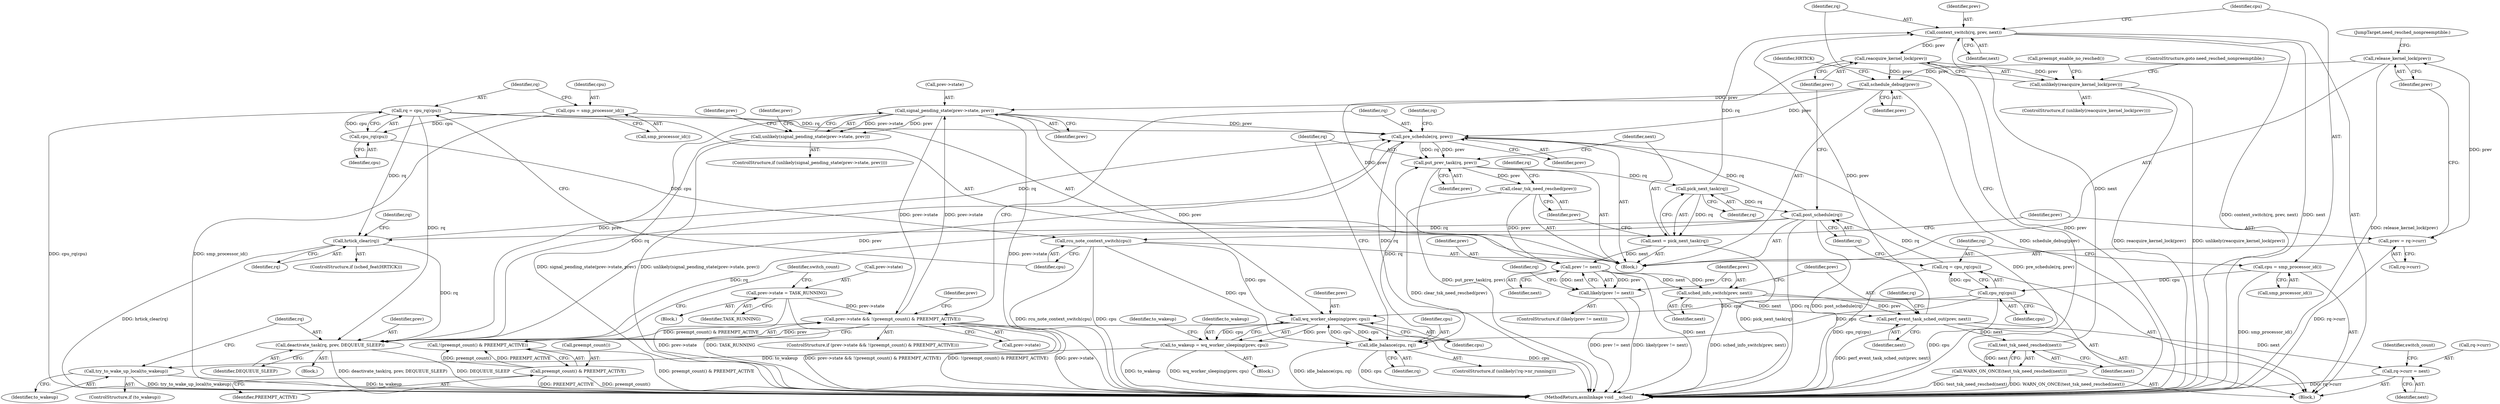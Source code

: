 digraph "0_linux_f26f9aff6aaf67e9a430d16c266f91b13a5bff64_2@pointer" {
"1000253" [label="(Call,context_switch(rq, prev, next))"];
"1000217" [label="(Call,pick_next_task(rq))"];
"1000212" [label="(Call,put_prev_task(rq, prev))"];
"1000200" [label="(Call,pre_schedule(rq, prev))"];
"1000116" [label="(Call,rq = cpu_rq(cpu))"];
"1000118" [label="(Call,cpu_rq(cpu))"];
"1000113" [label="(Call,cpu = smp_processor_id())"];
"1000190" [label="(Call,deactivate_task(rq, prev, DEQUEUE_SLEEP))"];
"1000135" [label="(Call,hrtick_clear(rq))"];
"1000270" [label="(Call,post_schedule(rq))"];
"1000260" [label="(Call,rq = cpu_rq(cpu))"];
"1000262" [label="(Call,cpu_rq(cpu))"];
"1000257" [label="(Call,cpu = smp_processor_id())"];
"1000160" [label="(Call,signal_pending_state(prev->state, prev))"];
"1000149" [label="(Call,prev->state && !(preempt_count() & PREEMPT_ACTIVE))"];
"1000166" [label="(Call,prev->state = TASK_RUNNING)"];
"1000153" [label="(Call,!(preempt_count() & PREEMPT_ACTIVE))"];
"1000154" [label="(Call,preempt_count() & PREEMPT_ACTIVE)"];
"1000130" [label="(Call,schedule_debug(prev))"];
"1000274" [label="(Call,reacquire_kernel_lock(prev))"];
"1000253" [label="(Call,context_switch(rq, prev, next))"];
"1000235" [label="(Call,perf_event_task_sched_out(prev, next))"];
"1000232" [label="(Call,sched_info_switch(prev, next))"];
"1000228" [label="(Call,prev != next)"];
"1000219" [label="(Call,clear_tsk_need_resched(prev))"];
"1000215" [label="(Call,next = pick_next_task(rq))"];
"1000251" [label="(Call,test_tsk_need_resched(next))"];
"1000127" [label="(Call,release_kernel_lock(prev))"];
"1000122" [label="(Call,prev = rq->curr)"];
"1000183" [label="(Call,wq_worker_sleeping(prev, cpu))"];
"1000209" [label="(Call,idle_balance(cpu, rq))"];
"1000120" [label="(Call,rcu_note_context_switch(cpu))"];
"1000159" [label="(Call,unlikely(signal_pending_state(prev->state, prev)))"];
"1000181" [label="(Call,to_wakeup = wq_worker_sleeping(prev, cpu))"];
"1000188" [label="(Call,try_to_wake_up_local(to_wakeup))"];
"1000227" [label="(Call,likely(prev != next))"];
"1000242" [label="(Call,rq->curr = next)"];
"1000250" [label="(Call,WARN_ON_ONCE(test_tsk_need_resched(next)))"];
"1000273" [label="(Call,unlikely(reacquire_kernel_lock(prev)))"];
"1000148" [label="(ControlStructure,if (prev->state && !(preempt_count() & PREEMPT_ACTIVE)))"];
"1000179" [label="(Block,)"];
"1000227" [label="(Call,likely(prev != next))"];
"1000273" [label="(Call,unlikely(reacquire_kernel_lock(prev)))"];
"1000193" [label="(Identifier,DEQUEUE_SLEEP)"];
"1000165" [label="(Block,)"];
"1000116" [label="(Call,rq = cpu_rq(cpu))"];
"1000272" [label="(ControlStructure,if (unlikely(reacquire_kernel_lock(prev))))"];
"1000230" [label="(Identifier,next)"];
"1000275" [label="(Identifier,prev)"];
"1000209" [label="(Call,idle_balance(cpu, rq))"];
"1000235" [label="(Call,perf_event_task_sched_out(prev, next))"];
"1000124" [label="(Call,rq->curr)"];
"1000185" [label="(Identifier,cpu)"];
"1000118" [label="(Call,cpu_rq(cpu))"];
"1000150" [label="(Call,prev->state)"];
"1000277" [label="(Call,preempt_enable_no_resched())"];
"1000182" [label="(Identifier,to_wakeup)"];
"1000255" [label="(Identifier,prev)"];
"1000218" [label="(Identifier,rq)"];
"1000190" [label="(Call,deactivate_task(rq, prev, DEQUEUE_SLEEP))"];
"1000223" [label="(Identifier,rq)"];
"1000129" [label="(JumpTarget,need_resched_nonpreemptible:)"];
"1000162" [label="(Identifier,prev)"];
"1000232" [label="(Call,sched_info_switch(prev, next))"];
"1000160" [label="(Call,signal_pending_state(prev->state, prev))"];
"1000263" [label="(Identifier,cpu)"];
"1000217" [label="(Call,pick_next_task(rq))"];
"1000167" [label="(Call,prev->state)"];
"1000123" [label="(Identifier,prev)"];
"1000260" [label="(Call,rq = cpu_rq(cpu))"];
"1000262" [label="(Call,cpu_rq(cpu))"];
"1000161" [label="(Call,prev->state)"];
"1000215" [label="(Call,next = pick_next_task(rq))"];
"1000127" [label="(Call,release_kernel_lock(prev))"];
"1000181" [label="(Call,to_wakeup = wq_worker_sleeping(prev, cpu))"];
"1000212" [label="(Call,put_prev_task(rq, prev))"];
"1000191" [label="(Identifier,rq)"];
"1000261" [label="(Identifier,rq)"];
"1000281" [label="(MethodReturn,asmlinkage void __sched)"];
"1000195" [label="(Identifier,switch_count)"];
"1000164" [label="(Identifier,prev)"];
"1000237" [label="(Identifier,next)"];
"1000156" [label="(Identifier,PREEMPT_ACTIVE)"];
"1000203" [label="(ControlStructure,if (unlikely(!rq->nr_running)))"];
"1000170" [label="(Identifier,TASK_RUNNING)"];
"1000192" [label="(Identifier,prev)"];
"1000251" [label="(Call,test_tsk_need_resched(next))"];
"1000140" [label="(Identifier,rq)"];
"1000256" [label="(Identifier,next)"];
"1000236" [label="(Identifier,prev)"];
"1000158" [label="(ControlStructure,if (unlikely(signal_pending_state(prev->state, prev))))"];
"1000242" [label="(Call,rq->curr = next)"];
"1000202" [label="(Identifier,prev)"];
"1000153" [label="(Call,!(preempt_count() & PREEMPT_ACTIVE))"];
"1000155" [label="(Call,preempt_count())"];
"1000149" [label="(Call,prev->state && !(preempt_count() & PREEMPT_ACTIVE))"];
"1000122" [label="(Call,prev = rq->curr)"];
"1000249" [label="(Identifier,switch_count)"];
"1000210" [label="(Identifier,cpu)"];
"1000154" [label="(Call,preempt_count() & PREEMPT_ACTIVE)"];
"1000130" [label="(Call,schedule_debug(prev))"];
"1000258" [label="(Identifier,cpu)"];
"1000270" [label="(Call,post_schedule(rq))"];
"1000201" [label="(Identifier,rq)"];
"1000114" [label="(Identifier,cpu)"];
"1000134" [label="(Identifier,HRTICK)"];
"1000268" [label="(Identifier,rq)"];
"1000214" [label="(Identifier,prev)"];
"1000228" [label="(Call,prev != next)"];
"1000113" [label="(Call,cpu = smp_processor_id())"];
"1000219" [label="(Call,clear_tsk_need_resched(prev))"];
"1000117" [label="(Identifier,rq)"];
"1000229" [label="(Identifier,prev)"];
"1000252" [label="(Identifier,next)"];
"1000240" [label="(Identifier,rq)"];
"1000246" [label="(Identifier,next)"];
"1000243" [label="(Call,rq->curr)"];
"1000120" [label="(Call,rcu_note_context_switch(cpu))"];
"1000115" [label="(Call,smp_processor_id())"];
"1000189" [label="(Identifier,to_wakeup)"];
"1000231" [label="(Block,)"];
"1000159" [label="(Call,unlikely(signal_pending_state(prev->state, prev)))"];
"1000259" [label="(Call,smp_processor_id())"];
"1000121" [label="(Identifier,cpu)"];
"1000119" [label="(Identifier,cpu)"];
"1000183" [label="(Call,wq_worker_sleeping(prev, cpu))"];
"1000257" [label="(Call,cpu = smp_processor_id())"];
"1000233" [label="(Identifier,prev)"];
"1000128" [label="(Identifier,prev)"];
"1000211" [label="(Identifier,rq)"];
"1000271" [label="(Identifier,rq)"];
"1000166" [label="(Call,prev->state = TASK_RUNNING)"];
"1000186" [label="(ControlStructure,if (to_wakeup))"];
"1000136" [label="(Identifier,rq)"];
"1000184" [label="(Identifier,prev)"];
"1000213" [label="(Identifier,rq)"];
"1000172" [label="(Block,)"];
"1000226" [label="(ControlStructure,if (likely(prev != next)))"];
"1000274" [label="(Call,reacquire_kernel_lock(prev))"];
"1000216" [label="(Identifier,next)"];
"1000132" [label="(ControlStructure,if (sched_feat(HRTICK)))"];
"1000188" [label="(Call,try_to_wake_up_local(to_wakeup))"];
"1000234" [label="(Identifier,next)"];
"1000187" [label="(Identifier,to_wakeup)"];
"1000131" [label="(Identifier,prev)"];
"1000200" [label="(Call,pre_schedule(rq, prev))"];
"1000220" [label="(Identifier,prev)"];
"1000276" [label="(ControlStructure,goto need_resched_nonpreemptible;)"];
"1000207" [label="(Identifier,rq)"];
"1000176" [label="(Identifier,prev)"];
"1000253" [label="(Call,context_switch(rq, prev, next))"];
"1000135" [label="(Call,hrtick_clear(rq))"];
"1000168" [label="(Identifier,prev)"];
"1000250" [label="(Call,WARN_ON_ONCE(test_tsk_need_resched(next)))"];
"1000254" [label="(Identifier,rq)"];
"1000105" [label="(Block,)"];
"1000253" -> "1000231"  [label="AST: "];
"1000253" -> "1000256"  [label="CFG: "];
"1000254" -> "1000253"  [label="AST: "];
"1000255" -> "1000253"  [label="AST: "];
"1000256" -> "1000253"  [label="AST: "];
"1000258" -> "1000253"  [label="CFG: "];
"1000253" -> "1000281"  [label="DDG: context_switch(rq, prev, next)"];
"1000253" -> "1000281"  [label="DDG: next"];
"1000217" -> "1000253"  [label="DDG: rq"];
"1000235" -> "1000253"  [label="DDG: prev"];
"1000251" -> "1000253"  [label="DDG: next"];
"1000253" -> "1000274"  [label="DDG: prev"];
"1000217" -> "1000215"  [label="AST: "];
"1000217" -> "1000218"  [label="CFG: "];
"1000218" -> "1000217"  [label="AST: "];
"1000215" -> "1000217"  [label="CFG: "];
"1000217" -> "1000215"  [label="DDG: rq"];
"1000212" -> "1000217"  [label="DDG: rq"];
"1000217" -> "1000270"  [label="DDG: rq"];
"1000212" -> "1000105"  [label="AST: "];
"1000212" -> "1000214"  [label="CFG: "];
"1000213" -> "1000212"  [label="AST: "];
"1000214" -> "1000212"  [label="AST: "];
"1000216" -> "1000212"  [label="CFG: "];
"1000212" -> "1000281"  [label="DDG: put_prev_task(rq, prev)"];
"1000200" -> "1000212"  [label="DDG: rq"];
"1000200" -> "1000212"  [label="DDG: prev"];
"1000209" -> "1000212"  [label="DDG: rq"];
"1000212" -> "1000219"  [label="DDG: prev"];
"1000200" -> "1000105"  [label="AST: "];
"1000200" -> "1000202"  [label="CFG: "];
"1000201" -> "1000200"  [label="AST: "];
"1000202" -> "1000200"  [label="AST: "];
"1000207" -> "1000200"  [label="CFG: "];
"1000200" -> "1000281"  [label="DDG: pre_schedule(rq, prev)"];
"1000116" -> "1000200"  [label="DDG: rq"];
"1000190" -> "1000200"  [label="DDG: rq"];
"1000190" -> "1000200"  [label="DDG: prev"];
"1000135" -> "1000200"  [label="DDG: rq"];
"1000270" -> "1000200"  [label="DDG: rq"];
"1000160" -> "1000200"  [label="DDG: prev"];
"1000130" -> "1000200"  [label="DDG: prev"];
"1000200" -> "1000209"  [label="DDG: rq"];
"1000116" -> "1000105"  [label="AST: "];
"1000116" -> "1000118"  [label="CFG: "];
"1000117" -> "1000116"  [label="AST: "];
"1000118" -> "1000116"  [label="AST: "];
"1000121" -> "1000116"  [label="CFG: "];
"1000116" -> "1000281"  [label="DDG: cpu_rq(cpu)"];
"1000118" -> "1000116"  [label="DDG: cpu"];
"1000116" -> "1000135"  [label="DDG: rq"];
"1000116" -> "1000190"  [label="DDG: rq"];
"1000118" -> "1000119"  [label="CFG: "];
"1000119" -> "1000118"  [label="AST: "];
"1000113" -> "1000118"  [label="DDG: cpu"];
"1000118" -> "1000120"  [label="DDG: cpu"];
"1000113" -> "1000105"  [label="AST: "];
"1000113" -> "1000115"  [label="CFG: "];
"1000114" -> "1000113"  [label="AST: "];
"1000115" -> "1000113"  [label="AST: "];
"1000117" -> "1000113"  [label="CFG: "];
"1000113" -> "1000281"  [label="DDG: smp_processor_id()"];
"1000190" -> "1000172"  [label="AST: "];
"1000190" -> "1000193"  [label="CFG: "];
"1000191" -> "1000190"  [label="AST: "];
"1000192" -> "1000190"  [label="AST: "];
"1000193" -> "1000190"  [label="AST: "];
"1000195" -> "1000190"  [label="CFG: "];
"1000190" -> "1000281"  [label="DDG: deactivate_task(rq, prev, DEQUEUE_SLEEP)"];
"1000190" -> "1000281"  [label="DDG: DEQUEUE_SLEEP"];
"1000135" -> "1000190"  [label="DDG: rq"];
"1000270" -> "1000190"  [label="DDG: rq"];
"1000160" -> "1000190"  [label="DDG: prev"];
"1000183" -> "1000190"  [label="DDG: prev"];
"1000135" -> "1000132"  [label="AST: "];
"1000135" -> "1000136"  [label="CFG: "];
"1000136" -> "1000135"  [label="AST: "];
"1000140" -> "1000135"  [label="CFG: "];
"1000135" -> "1000281"  [label="DDG: hrtick_clear(rq)"];
"1000270" -> "1000135"  [label="DDG: rq"];
"1000270" -> "1000105"  [label="AST: "];
"1000270" -> "1000271"  [label="CFG: "];
"1000271" -> "1000270"  [label="AST: "];
"1000275" -> "1000270"  [label="CFG: "];
"1000270" -> "1000281"  [label="DDG: post_schedule(rq)"];
"1000270" -> "1000281"  [label="DDG: rq"];
"1000260" -> "1000270"  [label="DDG: rq"];
"1000260" -> "1000231"  [label="AST: "];
"1000260" -> "1000262"  [label="CFG: "];
"1000261" -> "1000260"  [label="AST: "];
"1000262" -> "1000260"  [label="AST: "];
"1000271" -> "1000260"  [label="CFG: "];
"1000260" -> "1000281"  [label="DDG: cpu_rq(cpu)"];
"1000262" -> "1000260"  [label="DDG: cpu"];
"1000262" -> "1000263"  [label="CFG: "];
"1000263" -> "1000262"  [label="AST: "];
"1000262" -> "1000281"  [label="DDG: cpu"];
"1000262" -> "1000183"  [label="DDG: cpu"];
"1000262" -> "1000209"  [label="DDG: cpu"];
"1000257" -> "1000262"  [label="DDG: cpu"];
"1000257" -> "1000231"  [label="AST: "];
"1000257" -> "1000259"  [label="CFG: "];
"1000258" -> "1000257"  [label="AST: "];
"1000259" -> "1000257"  [label="AST: "];
"1000261" -> "1000257"  [label="CFG: "];
"1000257" -> "1000281"  [label="DDG: smp_processor_id()"];
"1000160" -> "1000159"  [label="AST: "];
"1000160" -> "1000164"  [label="CFG: "];
"1000161" -> "1000160"  [label="AST: "];
"1000164" -> "1000160"  [label="AST: "];
"1000159" -> "1000160"  [label="CFG: "];
"1000160" -> "1000281"  [label="DDG: prev->state"];
"1000160" -> "1000149"  [label="DDG: prev->state"];
"1000160" -> "1000159"  [label="DDG: prev->state"];
"1000160" -> "1000159"  [label="DDG: prev"];
"1000149" -> "1000160"  [label="DDG: prev->state"];
"1000130" -> "1000160"  [label="DDG: prev"];
"1000160" -> "1000183"  [label="DDG: prev"];
"1000149" -> "1000148"  [label="AST: "];
"1000149" -> "1000150"  [label="CFG: "];
"1000149" -> "1000153"  [label="CFG: "];
"1000150" -> "1000149"  [label="AST: "];
"1000153" -> "1000149"  [label="AST: "];
"1000162" -> "1000149"  [label="CFG: "];
"1000201" -> "1000149"  [label="CFG: "];
"1000149" -> "1000281"  [label="DDG: prev->state && !(preempt_count() & PREEMPT_ACTIVE)"];
"1000149" -> "1000281"  [label="DDG: !(preempt_count() & PREEMPT_ACTIVE)"];
"1000149" -> "1000281"  [label="DDG: prev->state"];
"1000166" -> "1000149"  [label="DDG: prev->state"];
"1000153" -> "1000149"  [label="DDG: preempt_count() & PREEMPT_ACTIVE"];
"1000166" -> "1000165"  [label="AST: "];
"1000166" -> "1000170"  [label="CFG: "];
"1000167" -> "1000166"  [label="AST: "];
"1000170" -> "1000166"  [label="AST: "];
"1000195" -> "1000166"  [label="CFG: "];
"1000166" -> "1000281"  [label="DDG: prev->state"];
"1000166" -> "1000281"  [label="DDG: TASK_RUNNING"];
"1000153" -> "1000154"  [label="CFG: "];
"1000154" -> "1000153"  [label="AST: "];
"1000153" -> "1000281"  [label="DDG: preempt_count() & PREEMPT_ACTIVE"];
"1000154" -> "1000153"  [label="DDG: preempt_count()"];
"1000154" -> "1000153"  [label="DDG: PREEMPT_ACTIVE"];
"1000154" -> "1000156"  [label="CFG: "];
"1000155" -> "1000154"  [label="AST: "];
"1000156" -> "1000154"  [label="AST: "];
"1000154" -> "1000281"  [label="DDG: preempt_count()"];
"1000154" -> "1000281"  [label="DDG: PREEMPT_ACTIVE"];
"1000130" -> "1000105"  [label="AST: "];
"1000130" -> "1000131"  [label="CFG: "];
"1000131" -> "1000130"  [label="AST: "];
"1000134" -> "1000130"  [label="CFG: "];
"1000130" -> "1000281"  [label="DDG: schedule_debug(prev)"];
"1000274" -> "1000130"  [label="DDG: prev"];
"1000127" -> "1000130"  [label="DDG: prev"];
"1000274" -> "1000273"  [label="AST: "];
"1000274" -> "1000275"  [label="CFG: "];
"1000275" -> "1000274"  [label="AST: "];
"1000273" -> "1000274"  [label="CFG: "];
"1000274" -> "1000281"  [label="DDG: prev"];
"1000274" -> "1000273"  [label="DDG: prev"];
"1000228" -> "1000274"  [label="DDG: prev"];
"1000235" -> "1000231"  [label="AST: "];
"1000235" -> "1000237"  [label="CFG: "];
"1000236" -> "1000235"  [label="AST: "];
"1000237" -> "1000235"  [label="AST: "];
"1000240" -> "1000235"  [label="CFG: "];
"1000235" -> "1000281"  [label="DDG: perf_event_task_sched_out(prev, next)"];
"1000232" -> "1000235"  [label="DDG: prev"];
"1000232" -> "1000235"  [label="DDG: next"];
"1000235" -> "1000242"  [label="DDG: next"];
"1000235" -> "1000251"  [label="DDG: next"];
"1000232" -> "1000231"  [label="AST: "];
"1000232" -> "1000234"  [label="CFG: "];
"1000233" -> "1000232"  [label="AST: "];
"1000234" -> "1000232"  [label="AST: "];
"1000236" -> "1000232"  [label="CFG: "];
"1000232" -> "1000281"  [label="DDG: sched_info_switch(prev, next)"];
"1000228" -> "1000232"  [label="DDG: prev"];
"1000228" -> "1000232"  [label="DDG: next"];
"1000228" -> "1000227"  [label="AST: "];
"1000228" -> "1000230"  [label="CFG: "];
"1000229" -> "1000228"  [label="AST: "];
"1000230" -> "1000228"  [label="AST: "];
"1000227" -> "1000228"  [label="CFG: "];
"1000228" -> "1000281"  [label="DDG: next"];
"1000228" -> "1000227"  [label="DDG: prev"];
"1000228" -> "1000227"  [label="DDG: next"];
"1000219" -> "1000228"  [label="DDG: prev"];
"1000215" -> "1000228"  [label="DDG: next"];
"1000219" -> "1000105"  [label="AST: "];
"1000219" -> "1000220"  [label="CFG: "];
"1000220" -> "1000219"  [label="AST: "];
"1000223" -> "1000219"  [label="CFG: "];
"1000219" -> "1000281"  [label="DDG: clear_tsk_need_resched(prev)"];
"1000215" -> "1000105"  [label="AST: "];
"1000216" -> "1000215"  [label="AST: "];
"1000220" -> "1000215"  [label="CFG: "];
"1000215" -> "1000281"  [label="DDG: pick_next_task(rq)"];
"1000251" -> "1000250"  [label="AST: "];
"1000251" -> "1000252"  [label="CFG: "];
"1000252" -> "1000251"  [label="AST: "];
"1000250" -> "1000251"  [label="CFG: "];
"1000251" -> "1000250"  [label="DDG: next"];
"1000127" -> "1000105"  [label="AST: "];
"1000127" -> "1000128"  [label="CFG: "];
"1000128" -> "1000127"  [label="AST: "];
"1000129" -> "1000127"  [label="CFG: "];
"1000127" -> "1000281"  [label="DDG: release_kernel_lock(prev)"];
"1000122" -> "1000127"  [label="DDG: prev"];
"1000122" -> "1000105"  [label="AST: "];
"1000122" -> "1000124"  [label="CFG: "];
"1000123" -> "1000122"  [label="AST: "];
"1000124" -> "1000122"  [label="AST: "];
"1000128" -> "1000122"  [label="CFG: "];
"1000122" -> "1000281"  [label="DDG: rq->curr"];
"1000183" -> "1000181"  [label="AST: "];
"1000183" -> "1000185"  [label="CFG: "];
"1000184" -> "1000183"  [label="AST: "];
"1000185" -> "1000183"  [label="AST: "];
"1000181" -> "1000183"  [label="CFG: "];
"1000183" -> "1000281"  [label="DDG: cpu"];
"1000183" -> "1000181"  [label="DDG: prev"];
"1000183" -> "1000181"  [label="DDG: cpu"];
"1000209" -> "1000183"  [label="DDG: cpu"];
"1000120" -> "1000183"  [label="DDG: cpu"];
"1000183" -> "1000209"  [label="DDG: cpu"];
"1000209" -> "1000203"  [label="AST: "];
"1000209" -> "1000211"  [label="CFG: "];
"1000210" -> "1000209"  [label="AST: "];
"1000211" -> "1000209"  [label="AST: "];
"1000213" -> "1000209"  [label="CFG: "];
"1000209" -> "1000281"  [label="DDG: idle_balance(cpu, rq)"];
"1000209" -> "1000281"  [label="DDG: cpu"];
"1000120" -> "1000209"  [label="DDG: cpu"];
"1000120" -> "1000105"  [label="AST: "];
"1000120" -> "1000121"  [label="CFG: "];
"1000121" -> "1000120"  [label="AST: "];
"1000123" -> "1000120"  [label="CFG: "];
"1000120" -> "1000281"  [label="DDG: cpu"];
"1000120" -> "1000281"  [label="DDG: rcu_note_context_switch(cpu)"];
"1000159" -> "1000158"  [label="AST: "];
"1000168" -> "1000159"  [label="CFG: "];
"1000176" -> "1000159"  [label="CFG: "];
"1000159" -> "1000281"  [label="DDG: unlikely(signal_pending_state(prev->state, prev))"];
"1000159" -> "1000281"  [label="DDG: signal_pending_state(prev->state, prev)"];
"1000181" -> "1000179"  [label="AST: "];
"1000182" -> "1000181"  [label="AST: "];
"1000187" -> "1000181"  [label="CFG: "];
"1000181" -> "1000281"  [label="DDG: to_wakeup"];
"1000181" -> "1000281"  [label="DDG: wq_worker_sleeping(prev, cpu)"];
"1000181" -> "1000188"  [label="DDG: to_wakeup"];
"1000188" -> "1000186"  [label="AST: "];
"1000188" -> "1000189"  [label="CFG: "];
"1000189" -> "1000188"  [label="AST: "];
"1000191" -> "1000188"  [label="CFG: "];
"1000188" -> "1000281"  [label="DDG: try_to_wake_up_local(to_wakeup)"];
"1000188" -> "1000281"  [label="DDG: to_wakeup"];
"1000227" -> "1000226"  [label="AST: "];
"1000233" -> "1000227"  [label="CFG: "];
"1000268" -> "1000227"  [label="CFG: "];
"1000227" -> "1000281"  [label="DDG: likely(prev != next)"];
"1000227" -> "1000281"  [label="DDG: prev != next"];
"1000242" -> "1000231"  [label="AST: "];
"1000242" -> "1000246"  [label="CFG: "];
"1000243" -> "1000242"  [label="AST: "];
"1000246" -> "1000242"  [label="AST: "];
"1000249" -> "1000242"  [label="CFG: "];
"1000242" -> "1000281"  [label="DDG: rq->curr"];
"1000250" -> "1000231"  [label="AST: "];
"1000254" -> "1000250"  [label="CFG: "];
"1000250" -> "1000281"  [label="DDG: test_tsk_need_resched(next)"];
"1000250" -> "1000281"  [label="DDG: WARN_ON_ONCE(test_tsk_need_resched(next))"];
"1000273" -> "1000272"  [label="AST: "];
"1000276" -> "1000273"  [label="CFG: "];
"1000277" -> "1000273"  [label="CFG: "];
"1000273" -> "1000281"  [label="DDG: reacquire_kernel_lock(prev)"];
"1000273" -> "1000281"  [label="DDG: unlikely(reacquire_kernel_lock(prev))"];
}
